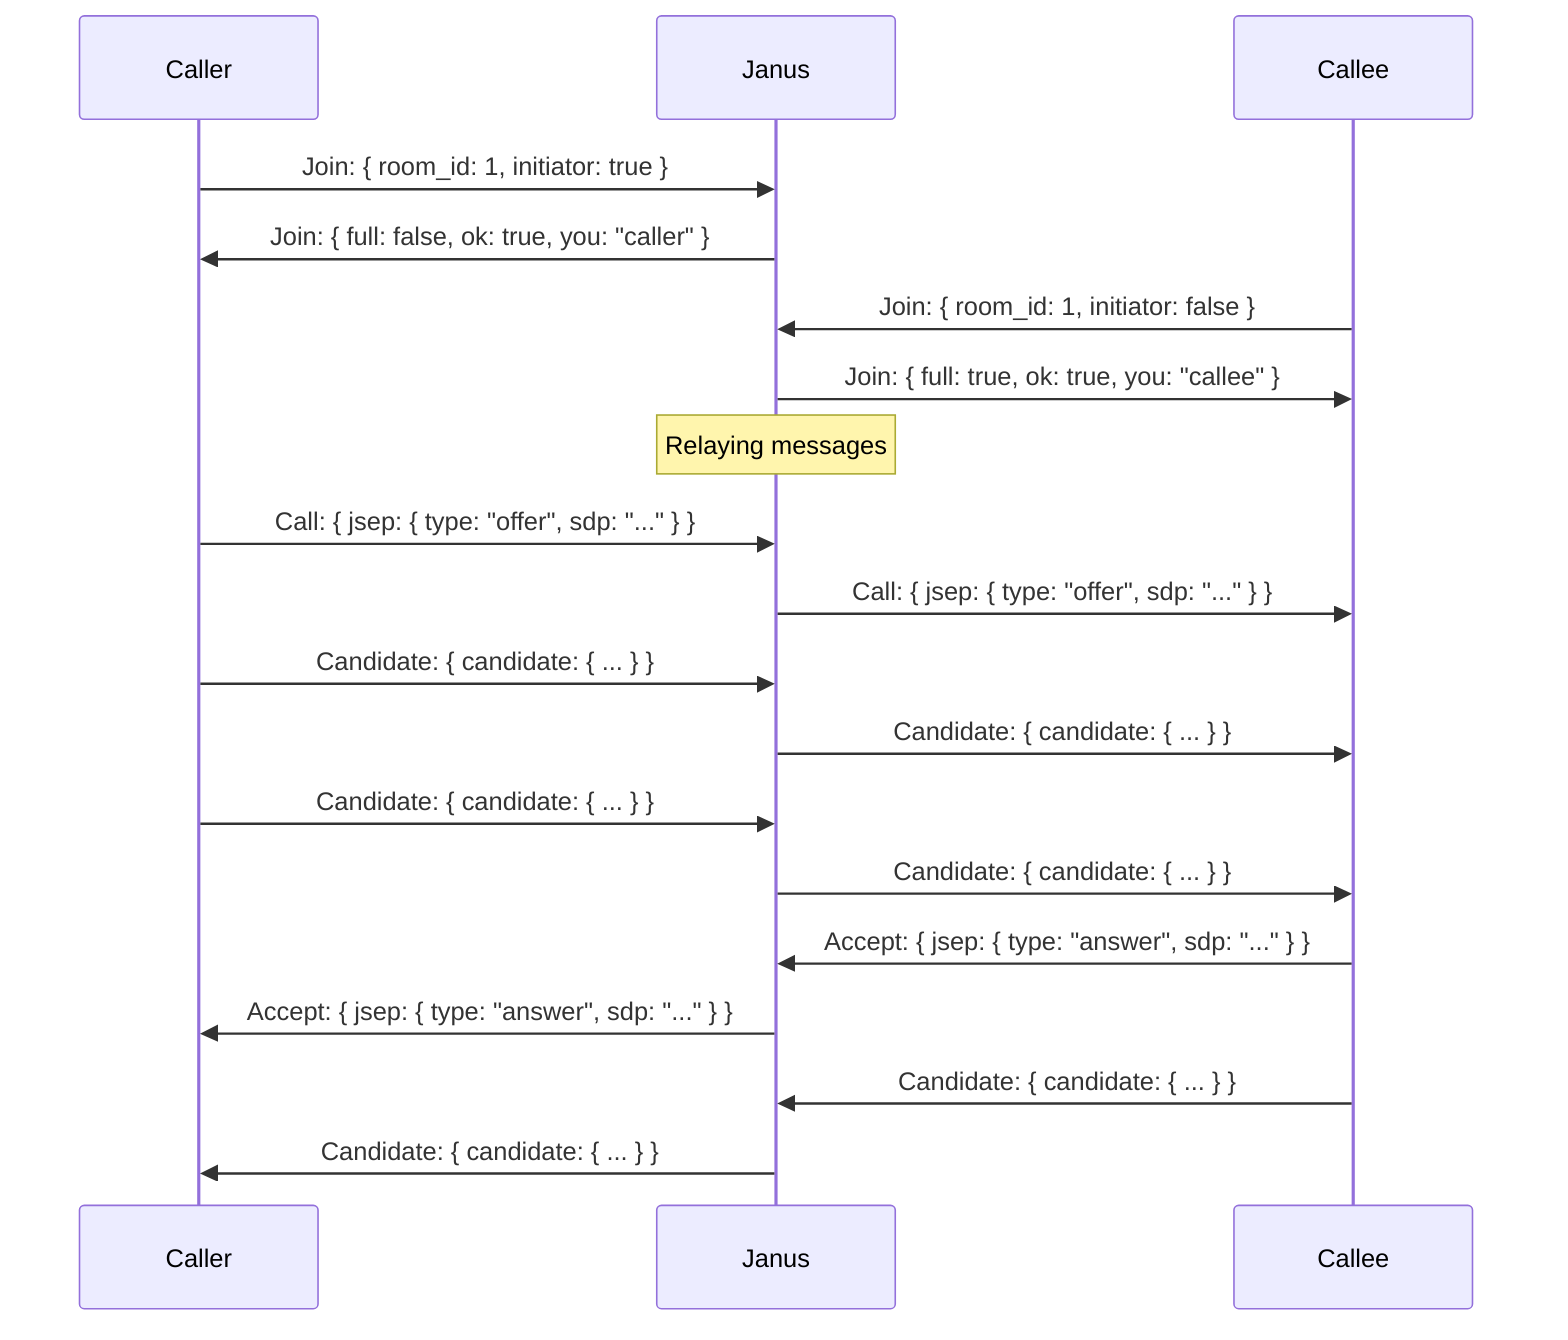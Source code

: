 sequenceDiagram
    participant A as Caller
    participant J as Janus
    participant B as Callee

    A->>J: Join: { room_id: 1, initiator: true }
    J->>A: Join: { full: false, ok: true, you: "caller" }
    B->>J: Join: { room_id: 1, initiator: false }
    J->>B: Join: { full: true, ok: true, you: "callee" }

    Note over J: Relaying messages

    A->>J: Call: { jsep: { type: "offer", sdp: "..." } }
    J->>B: Call: { jsep: { type: "offer", sdp: "..." } }

    A->>J: Candidate: { candidate: { ... } }
    J->>B: Candidate: { candidate: { ... } }
    A->>J: Candidate: { candidate: { ... } }
    J->>B: Candidate: { candidate: { ... } }

    B->>J: Accept: { jsep: { type: "answer", sdp: "..." } }
    J->>A: Accept: { jsep: { type: "answer", sdp: "..." } }

    B->>J: Candidate: { candidate: { ... } }
    J->>A: Candidate: { candidate: { ... } }